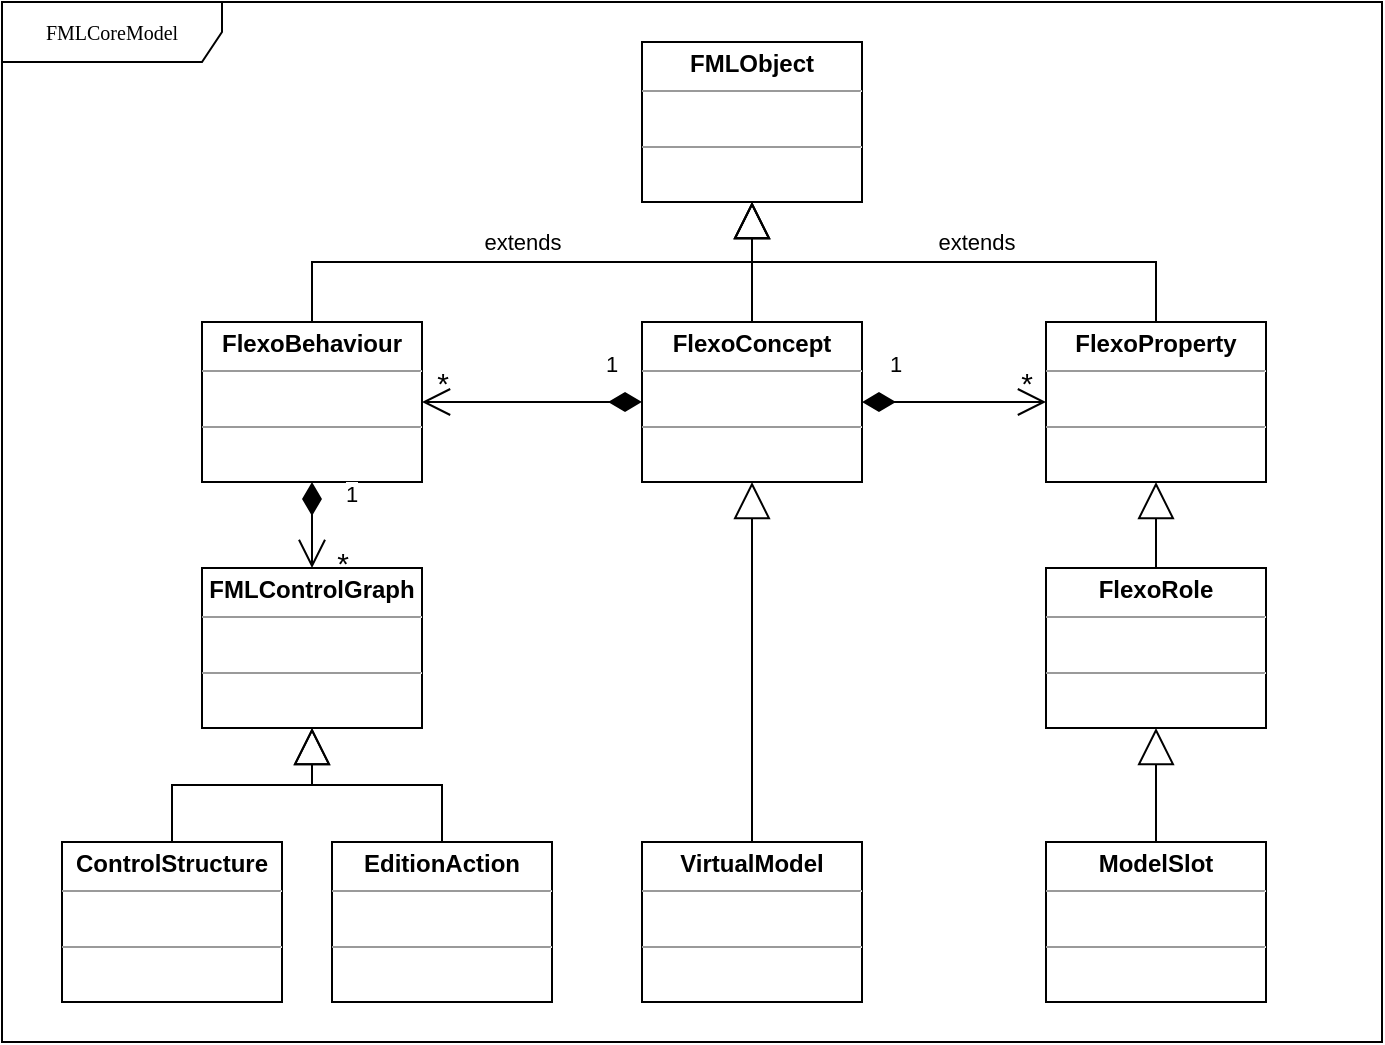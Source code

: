 <mxfile version="14.6.10" type="github">
  <diagram name="Page-1" id="c4acf3e9-155e-7222-9cf6-157b1a14988f">
    <mxGraphModel dx="879" dy="691" grid="1" gridSize="10" guides="1" tooltips="1" connect="1" arrows="1" fold="1" page="1" pageScale="1" pageWidth="850" pageHeight="1100" background="#ffffff" math="0" shadow="0">
      <root>
        <mxCell id="0" />
        <mxCell id="1" parent="0" />
        <mxCell id="17acba5748e5396b-1" value="FMLCoreModel" style="shape=umlFrame;whiteSpace=wrap;html=1;rounded=0;shadow=0;comic=0;labelBackgroundColor=none;strokeWidth=1;fontFamily=Verdana;fontSize=10;align=center;width=110;height=30;" parent="1" vertex="1">
          <mxGeometry x="70" y="70" width="690" height="520" as="geometry" />
        </mxCell>
        <mxCell id="5d2195bd80daf111-18" value="&lt;p style=&quot;margin: 0px ; margin-top: 4px ; text-align: center&quot;&gt;&lt;b&gt;FMLObject&lt;/b&gt;&lt;/p&gt;&lt;hr size=&quot;1&quot;&gt;&lt;p style=&quot;margin: 0px ; margin-left: 4px&quot;&gt;&lt;b&gt;&lt;br&gt;&lt;/b&gt;&lt;/p&gt;&lt;hr size=&quot;1&quot;&gt;&lt;p style=&quot;margin: 0px ; margin-left: 4px&quot;&gt;&lt;b&gt;&lt;br&gt;&lt;/b&gt;&lt;/p&gt;" style="verticalAlign=top;align=left;overflow=fill;fontSize=12;fontFamily=Helvetica;html=1;rounded=0;shadow=0;comic=0;labelBackgroundColor=none;strokeWidth=1" parent="1" vertex="1">
          <mxGeometry x="390" y="90" width="110" height="80" as="geometry" />
        </mxCell>
        <mxCell id="smgrjCHY4chfW_u2ZcEP-1" value="&lt;p style=&quot;margin: 0px ; margin-top: 4px ; text-align: center&quot;&gt;&lt;b&gt;FlexoConcept&lt;/b&gt;&lt;/p&gt;&lt;hr size=&quot;1&quot;&gt;&lt;p style=&quot;margin: 0px ; margin-left: 4px&quot;&gt;&lt;b&gt;&lt;br&gt;&lt;/b&gt;&lt;/p&gt;&lt;hr size=&quot;1&quot;&gt;&lt;p style=&quot;margin: 0px ; margin-left: 4px&quot;&gt;&lt;b&gt;&lt;br&gt;&lt;/b&gt;&lt;/p&gt;" style="verticalAlign=top;align=left;overflow=fill;fontSize=12;fontFamily=Helvetica;html=1;rounded=0;shadow=0;comic=0;labelBackgroundColor=none;strokeWidth=1" vertex="1" parent="1">
          <mxGeometry x="390" y="230" width="110" height="80" as="geometry" />
        </mxCell>
        <mxCell id="smgrjCHY4chfW_u2ZcEP-2" value="&lt;p style=&quot;margin: 0px ; margin-top: 4px ; text-align: center&quot;&gt;&lt;b&gt;FlexoBehaviour&lt;/b&gt;&lt;/p&gt;&lt;hr size=&quot;1&quot;&gt;&lt;p style=&quot;margin: 0px ; margin-left: 4px&quot;&gt;&lt;b&gt;&lt;br&gt;&lt;/b&gt;&lt;/p&gt;&lt;hr size=&quot;1&quot;&gt;&lt;p style=&quot;margin: 0px ; margin-left: 4px&quot;&gt;&lt;b&gt;&lt;br&gt;&lt;/b&gt;&lt;/p&gt;" style="verticalAlign=top;align=left;overflow=fill;fontSize=12;fontFamily=Helvetica;html=1;rounded=0;shadow=0;comic=0;labelBackgroundColor=none;strokeWidth=1" vertex="1" parent="1">
          <mxGeometry x="170" y="230" width="110" height="80" as="geometry" />
        </mxCell>
        <mxCell id="smgrjCHY4chfW_u2ZcEP-3" value="&lt;p style=&quot;margin: 0px ; margin-top: 4px ; text-align: center&quot;&gt;&lt;b&gt;FlexoProperty&lt;/b&gt;&lt;/p&gt;&lt;hr size=&quot;1&quot;&gt;&lt;p style=&quot;margin: 0px ; margin-left: 4px&quot;&gt;&lt;b&gt;&lt;br&gt;&lt;/b&gt;&lt;/p&gt;&lt;hr size=&quot;1&quot;&gt;&lt;p style=&quot;margin: 0px ; margin-left: 4px&quot;&gt;&lt;b&gt;&lt;br&gt;&lt;/b&gt;&lt;/p&gt;" style="verticalAlign=top;align=left;overflow=fill;fontSize=12;fontFamily=Helvetica;html=1;rounded=0;shadow=0;comic=0;labelBackgroundColor=none;strokeWidth=1" vertex="1" parent="1">
          <mxGeometry x="592" y="230" width="110" height="80" as="geometry" />
        </mxCell>
        <mxCell id="smgrjCHY4chfW_u2ZcEP-4" value="&lt;p style=&quot;margin: 0px ; margin-top: 4px ; text-align: center&quot;&gt;&lt;b&gt;FlexoRole&lt;/b&gt;&lt;/p&gt;&lt;hr size=&quot;1&quot;&gt;&lt;p style=&quot;margin: 0px ; margin-left: 4px&quot;&gt;&lt;b&gt;&lt;br&gt;&lt;/b&gt;&lt;/p&gt;&lt;hr size=&quot;1&quot;&gt;&lt;p style=&quot;margin: 0px ; margin-left: 4px&quot;&gt;&lt;b&gt;&lt;br&gt;&lt;/b&gt;&lt;/p&gt;" style="verticalAlign=top;align=left;overflow=fill;fontSize=12;fontFamily=Helvetica;html=1;rounded=0;shadow=0;comic=0;labelBackgroundColor=none;strokeWidth=1" vertex="1" parent="1">
          <mxGeometry x="592" y="353" width="110" height="80" as="geometry" />
        </mxCell>
        <mxCell id="smgrjCHY4chfW_u2ZcEP-5" value="&lt;p style=&quot;margin: 0px ; margin-top: 4px ; text-align: center&quot;&gt;&lt;b&gt;ModelSlot&lt;/b&gt;&lt;/p&gt;&lt;hr size=&quot;1&quot;&gt;&lt;p style=&quot;margin: 0px ; margin-left: 4px&quot;&gt;&lt;b&gt;&lt;br&gt;&lt;/b&gt;&lt;/p&gt;&lt;hr size=&quot;1&quot;&gt;&lt;p style=&quot;margin: 0px ; margin-left: 4px&quot;&gt;&lt;b&gt;&lt;br&gt;&lt;/b&gt;&lt;/p&gt;" style="verticalAlign=top;align=left;overflow=fill;fontSize=12;fontFamily=Helvetica;html=1;rounded=0;shadow=0;comic=0;labelBackgroundColor=none;strokeWidth=1" vertex="1" parent="1">
          <mxGeometry x="592" y="490" width="110" height="80" as="geometry" />
        </mxCell>
        <mxCell id="smgrjCHY4chfW_u2ZcEP-6" value="&lt;p style=&quot;margin: 0px ; margin-top: 4px ; text-align: center&quot;&gt;&lt;b&gt;VirtualModel&lt;/b&gt;&lt;br&gt;&lt;/p&gt;&lt;hr size=&quot;1&quot;&gt;&lt;p style=&quot;margin: 0px ; margin-left: 4px&quot;&gt;&lt;b&gt;&lt;br&gt;&lt;/b&gt;&lt;/p&gt;&lt;hr size=&quot;1&quot;&gt;&lt;p style=&quot;margin: 0px ; margin-left: 4px&quot;&gt;&lt;b&gt;&lt;br&gt;&lt;/b&gt;&lt;/p&gt;" style="verticalAlign=top;align=left;overflow=fill;fontSize=12;fontFamily=Helvetica;html=1;rounded=0;shadow=0;comic=0;labelBackgroundColor=none;strokeWidth=1" vertex="1" parent="1">
          <mxGeometry x="390" y="490" width="110" height="80" as="geometry" />
        </mxCell>
        <mxCell id="smgrjCHY4chfW_u2ZcEP-7" value="&lt;p style=&quot;margin: 0px ; margin-top: 4px ; text-align: center&quot;&gt;&lt;b&gt;FMLControlGraph&lt;/b&gt;&lt;/p&gt;&lt;hr size=&quot;1&quot;&gt;&lt;p style=&quot;margin: 0px ; margin-left: 4px&quot;&gt;&lt;b&gt;&lt;br&gt;&lt;/b&gt;&lt;/p&gt;&lt;hr size=&quot;1&quot;&gt;&lt;p style=&quot;margin: 0px ; margin-left: 4px&quot;&gt;&lt;b&gt;&lt;br&gt;&lt;/b&gt;&lt;/p&gt;" style="verticalAlign=top;align=left;overflow=fill;fontSize=12;fontFamily=Helvetica;html=1;rounded=0;shadow=0;comic=0;labelBackgroundColor=none;strokeWidth=1" vertex="1" parent="1">
          <mxGeometry x="170" y="353" width="110" height="80" as="geometry" />
        </mxCell>
        <mxCell id="smgrjCHY4chfW_u2ZcEP-8" value="1" style="endArrow=open;html=1;endSize=12;startArrow=diamondThin;startSize=14;startFill=1;edgeStyle=orthogonalEdgeStyle;align=left;verticalAlign=bottom;rounded=0;" edge="1" parent="1" source="smgrjCHY4chfW_u2ZcEP-2" target="smgrjCHY4chfW_u2ZcEP-7">
          <mxGeometry x="-0.333" y="15" relative="1" as="geometry">
            <mxPoint x="224" y="300" as="sourcePoint" />
            <mxPoint x="224" y="350" as="targetPoint" />
            <mxPoint as="offset" />
          </mxGeometry>
        </mxCell>
        <mxCell id="smgrjCHY4chfW_u2ZcEP-9" value="extends" style="endArrow=block;endSize=16;endFill=0;html=1;rounded=0;edgeStyle=orthogonalEdgeStyle;exitX=0.5;exitY=0;exitDx=0;exitDy=0;entryX=0.5;entryY=1;entryDx=0;entryDy=0;" edge="1" parent="1" source="smgrjCHY4chfW_u2ZcEP-2" target="5d2195bd80daf111-18">
          <mxGeometry x="-0.036" y="10" width="160" relative="1" as="geometry">
            <mxPoint x="340" y="310" as="sourcePoint" />
            <mxPoint x="500" y="310" as="targetPoint" />
            <mxPoint as="offset" />
          </mxGeometry>
        </mxCell>
        <mxCell id="smgrjCHY4chfW_u2ZcEP-10" value="" style="endArrow=block;endSize=16;endFill=0;html=1;rounded=0;edgeStyle=orthogonalEdgeStyle;exitX=0.5;exitY=0;exitDx=0;exitDy=0;entryX=0.5;entryY=1;entryDx=0;entryDy=0;" edge="1" parent="1" source="smgrjCHY4chfW_u2ZcEP-1" target="5d2195bd80daf111-18">
          <mxGeometry x="-0.036" y="10" width="160" relative="1" as="geometry">
            <mxPoint x="235" y="240" as="sourcePoint" />
            <mxPoint x="455" y="180" as="targetPoint" />
            <mxPoint as="offset" />
          </mxGeometry>
        </mxCell>
        <mxCell id="smgrjCHY4chfW_u2ZcEP-11" value="extends" style="endArrow=block;endSize=16;endFill=0;html=1;rounded=0;edgeStyle=orthogonalEdgeStyle;exitX=0.5;exitY=0;exitDx=0;exitDy=0;entryX=0.5;entryY=1;entryDx=0;entryDy=0;" edge="1" parent="1" source="smgrjCHY4chfW_u2ZcEP-3" target="5d2195bd80daf111-18">
          <mxGeometry x="-0.08" y="-10" width="160" relative="1" as="geometry">
            <mxPoint x="235" y="240" as="sourcePoint" />
            <mxPoint x="455" y="180" as="targetPoint" />
            <mxPoint as="offset" />
          </mxGeometry>
        </mxCell>
        <mxCell id="smgrjCHY4chfW_u2ZcEP-12" value="1" style="endArrow=open;html=1;endSize=12;startArrow=diamondThin;startSize=14;startFill=1;edgeStyle=orthogonalEdgeStyle;align=left;verticalAlign=bottom;rounded=0;exitX=1;exitY=0.5;exitDx=0;exitDy=0;entryX=0;entryY=0.5;entryDx=0;entryDy=0;" edge="1" parent="1" source="smgrjCHY4chfW_u2ZcEP-1" target="smgrjCHY4chfW_u2ZcEP-3">
          <mxGeometry x="-0.75" y="10" relative="1" as="geometry">
            <mxPoint x="234" y="320" as="sourcePoint" />
            <mxPoint x="234" y="380" as="targetPoint" />
            <mxPoint as="offset" />
          </mxGeometry>
        </mxCell>
        <mxCell id="smgrjCHY4chfW_u2ZcEP-13" value="&lt;font style=&quot;font-size: 15px&quot;&gt;*&lt;/font&gt;" style="text;html=1;align=center;verticalAlign=middle;resizable=0;points=[];autosize=1;strokeColor=none;" vertex="1" parent="1">
          <mxGeometry x="572" y="250" width="20" height="20" as="geometry" />
        </mxCell>
        <mxCell id="smgrjCHY4chfW_u2ZcEP-14" value="&lt;font style=&quot;font-size: 15px&quot;&gt;*&lt;/font&gt;" style="text;html=1;align=center;verticalAlign=middle;resizable=0;points=[];autosize=1;strokeColor=none;" vertex="1" parent="1">
          <mxGeometry x="230" y="340" width="20" height="20" as="geometry" />
        </mxCell>
        <mxCell id="smgrjCHY4chfW_u2ZcEP-15" value="1" style="endArrow=open;html=1;endSize=12;startArrow=diamondThin;startSize=14;startFill=1;edgeStyle=orthogonalEdgeStyle;align=left;verticalAlign=bottom;rounded=0;exitX=0;exitY=0.5;exitDx=0;exitDy=0;entryX=1;entryY=0.5;entryDx=0;entryDy=0;" edge="1" parent="1" source="smgrjCHY4chfW_u2ZcEP-1" target="smgrjCHY4chfW_u2ZcEP-2">
          <mxGeometry x="-0.636" y="-10" relative="1" as="geometry">
            <mxPoint x="510" y="280" as="sourcePoint" />
            <mxPoint x="590" y="280" as="targetPoint" />
            <mxPoint as="offset" />
          </mxGeometry>
        </mxCell>
        <mxCell id="smgrjCHY4chfW_u2ZcEP-16" value="&lt;font style=&quot;font-size: 15px&quot;&gt;*&lt;/font&gt;" style="text;html=1;align=center;verticalAlign=middle;resizable=0;points=[];autosize=1;strokeColor=none;" vertex="1" parent="1">
          <mxGeometry x="280" y="250" width="20" height="20" as="geometry" />
        </mxCell>
        <mxCell id="smgrjCHY4chfW_u2ZcEP-17" value="" style="endArrow=block;endSize=16;endFill=0;html=1;rounded=0;edgeStyle=orthogonalEdgeStyle;exitX=0.5;exitY=0;exitDx=0;exitDy=0;entryX=0.5;entryY=1;entryDx=0;entryDy=0;" edge="1" parent="1" source="smgrjCHY4chfW_u2ZcEP-6" target="smgrjCHY4chfW_u2ZcEP-1">
          <mxGeometry width="160" relative="1" as="geometry">
            <mxPoint x="455" y="230" as="sourcePoint" />
            <mxPoint x="455" y="170" as="targetPoint" />
          </mxGeometry>
        </mxCell>
        <mxCell id="smgrjCHY4chfW_u2ZcEP-18" value="&lt;p style=&quot;margin: 0px ; margin-top: 4px ; text-align: center&quot;&gt;&lt;b&gt;EditionAction&lt;/b&gt;&lt;/p&gt;&lt;hr size=&quot;1&quot;&gt;&lt;p style=&quot;margin: 0px ; margin-left: 4px&quot;&gt;&lt;b&gt;&lt;br&gt;&lt;/b&gt;&lt;/p&gt;&lt;hr size=&quot;1&quot;&gt;&lt;p style=&quot;margin: 0px ; margin-left: 4px&quot;&gt;&lt;b&gt;&lt;br&gt;&lt;/b&gt;&lt;/p&gt;" style="verticalAlign=top;align=left;overflow=fill;fontSize=12;fontFamily=Helvetica;html=1;rounded=0;shadow=0;comic=0;labelBackgroundColor=none;strokeWidth=1" vertex="1" parent="1">
          <mxGeometry x="235" y="490" width="110" height="80" as="geometry" />
        </mxCell>
        <mxCell id="smgrjCHY4chfW_u2ZcEP-19" value="&lt;p style=&quot;margin: 0px ; margin-top: 4px ; text-align: center&quot;&gt;&lt;b&gt;ControlStructure&lt;/b&gt;&lt;br&gt;&lt;/p&gt;&lt;hr size=&quot;1&quot;&gt;&lt;p style=&quot;margin: 0px ; margin-left: 4px&quot;&gt;&lt;b&gt;&lt;br&gt;&lt;/b&gt;&lt;/p&gt;&lt;hr size=&quot;1&quot;&gt;&lt;p style=&quot;margin: 0px ; margin-left: 4px&quot;&gt;&lt;b&gt;&lt;br&gt;&lt;/b&gt;&lt;/p&gt;" style="verticalAlign=top;align=left;overflow=fill;fontSize=12;fontFamily=Helvetica;html=1;rounded=0;shadow=0;comic=0;labelBackgroundColor=none;strokeWidth=1" vertex="1" parent="1">
          <mxGeometry x="100" y="490" width="110" height="80" as="geometry" />
        </mxCell>
        <mxCell id="smgrjCHY4chfW_u2ZcEP-21" value="" style="endArrow=block;endSize=16;endFill=0;html=1;rounded=0;edgeStyle=orthogonalEdgeStyle;exitX=0.5;exitY=0;exitDx=0;exitDy=0;entryX=0.5;entryY=1;entryDx=0;entryDy=0;" edge="1" parent="1" source="smgrjCHY4chfW_u2ZcEP-18" target="smgrjCHY4chfW_u2ZcEP-7">
          <mxGeometry width="160" relative="1" as="geometry">
            <mxPoint x="455" y="500" as="sourcePoint" />
            <mxPoint x="455" y="310" as="targetPoint" />
          </mxGeometry>
        </mxCell>
        <mxCell id="smgrjCHY4chfW_u2ZcEP-22" value="" style="endArrow=block;endSize=16;endFill=0;html=1;rounded=0;edgeStyle=orthogonalEdgeStyle;exitX=0.5;exitY=0;exitDx=0;exitDy=0;" edge="1" parent="1" source="smgrjCHY4chfW_u2ZcEP-19" target="smgrjCHY4chfW_u2ZcEP-7">
          <mxGeometry width="160" relative="1" as="geometry">
            <mxPoint x="300" y="500" as="sourcePoint" />
            <mxPoint x="235" y="450" as="targetPoint" />
          </mxGeometry>
        </mxCell>
        <mxCell id="smgrjCHY4chfW_u2ZcEP-23" value="" style="endArrow=block;endSize=16;endFill=0;html=1;rounded=0;edgeStyle=orthogonalEdgeStyle;exitX=0.5;exitY=0;exitDx=0;exitDy=0;entryX=0.5;entryY=1;entryDx=0;entryDy=0;" edge="1" parent="1" source="smgrjCHY4chfW_u2ZcEP-4" target="smgrjCHY4chfW_u2ZcEP-3">
          <mxGeometry width="160" relative="1" as="geometry">
            <mxPoint x="467" y="500" as="sourcePoint" />
            <mxPoint x="467" y="310" as="targetPoint" />
          </mxGeometry>
        </mxCell>
        <mxCell id="smgrjCHY4chfW_u2ZcEP-24" value="" style="endArrow=block;endSize=16;endFill=0;html=1;rounded=0;edgeStyle=orthogonalEdgeStyle;exitX=0.5;exitY=0;exitDx=0;exitDy=0;" edge="1" parent="1" source="smgrjCHY4chfW_u2ZcEP-5" target="smgrjCHY4chfW_u2ZcEP-4">
          <mxGeometry width="160" relative="1" as="geometry">
            <mxPoint x="657" y="363" as="sourcePoint" />
            <mxPoint x="657" y="310" as="targetPoint" />
          </mxGeometry>
        </mxCell>
      </root>
    </mxGraphModel>
  </diagram>
</mxfile>
